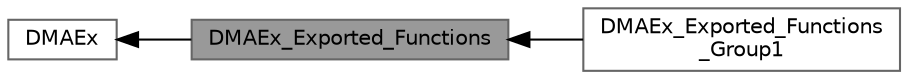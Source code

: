 digraph "DMAEx_Exported_Functions"
{
 // LATEX_PDF_SIZE
  bgcolor="transparent";
  edge [fontname=Helvetica,fontsize=10,labelfontname=Helvetica,labelfontsize=10];
  node [fontname=Helvetica,fontsize=10,shape=box,height=0.2,width=0.4];
  rankdir=LR;
  Node2 [label="DMAEx",height=0.2,width=0.4,color="grey40", fillcolor="white", style="filled",URL="$group___d_m_a_ex.html",tooltip="DMA Extended HAL module driver."];
  Node1 [label="DMAEx_Exported_Functions",height=0.2,width=0.4,color="gray40", fillcolor="grey60", style="filled", fontcolor="black",tooltip=" "];
  Node3 [label="DMAEx_Exported_Functions\l_Group1",height=0.2,width=0.4,color="grey40", fillcolor="white", style="filled",URL="$group___d_m_a_ex___exported___functions___group1.html",tooltip=" "];
  Node2->Node1 [shape=plaintext, dir="back", style="solid"];
  Node1->Node3 [shape=plaintext, dir="back", style="solid"];
}
